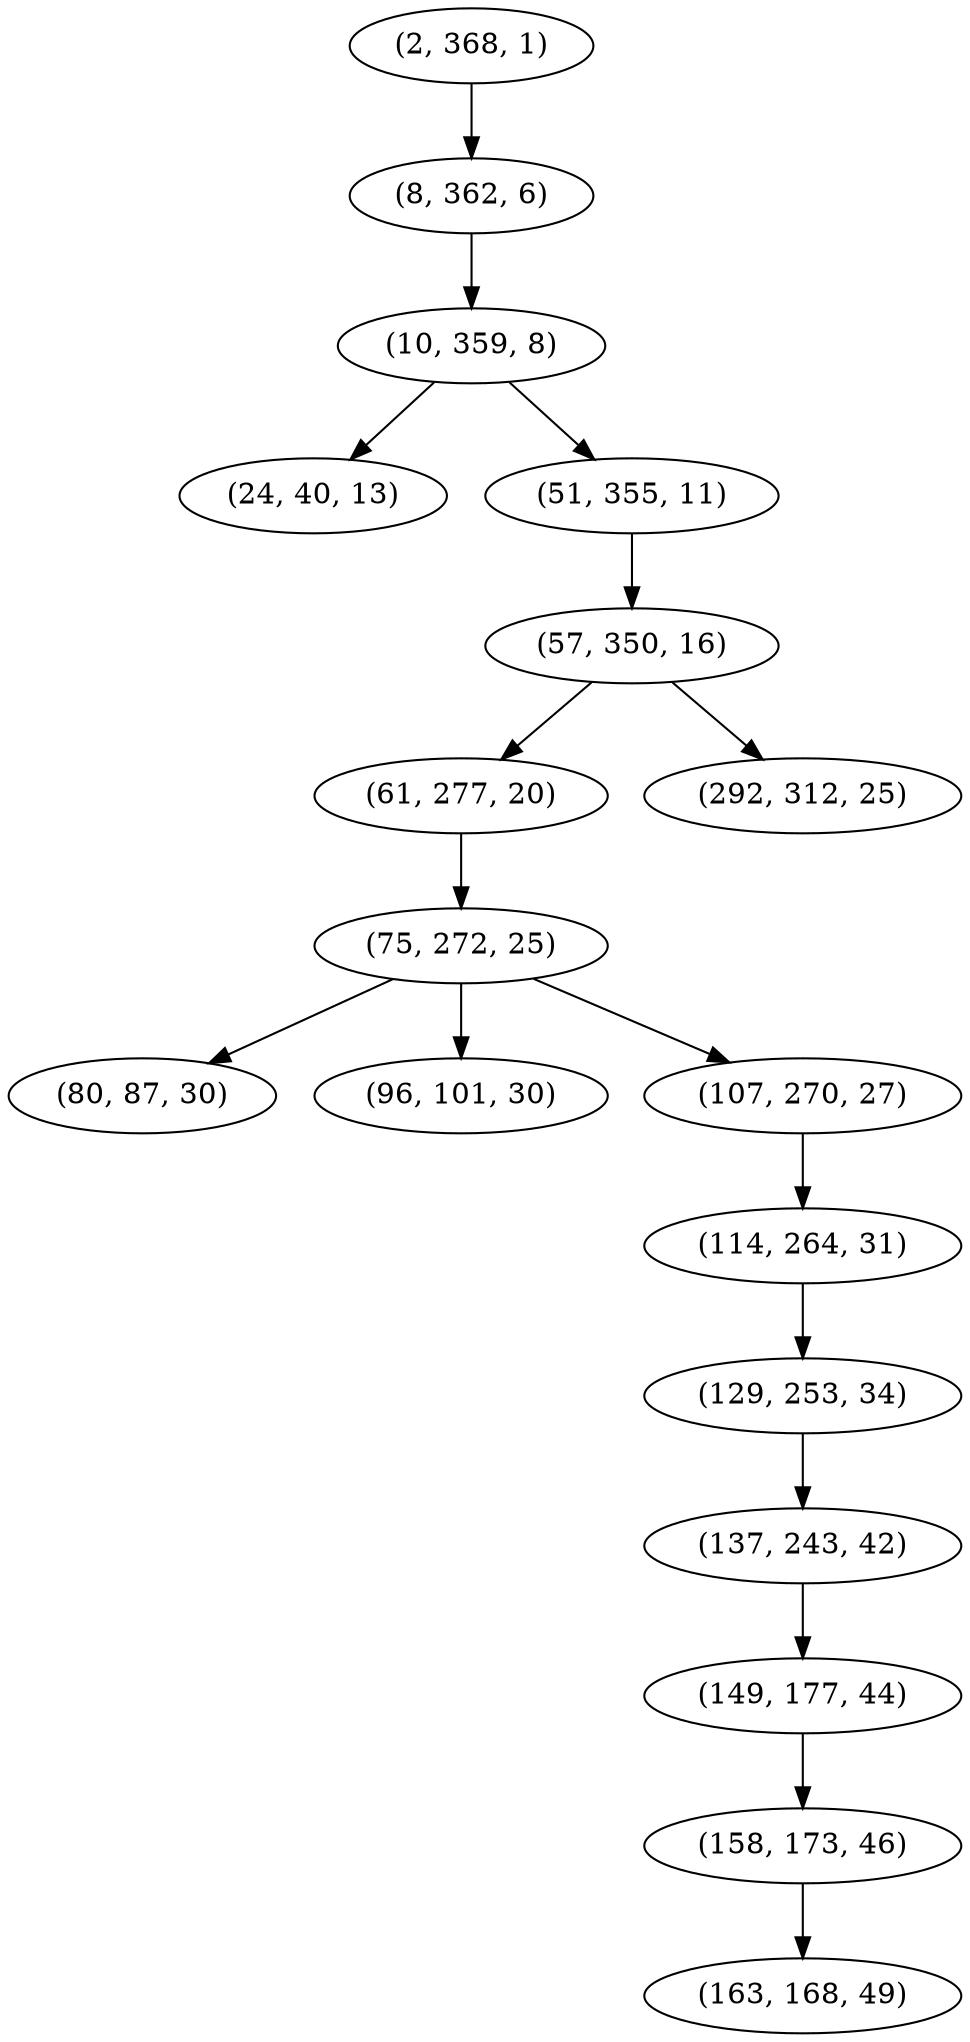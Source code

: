 digraph tree {
    "(2, 368, 1)";
    "(8, 362, 6)";
    "(10, 359, 8)";
    "(24, 40, 13)";
    "(51, 355, 11)";
    "(57, 350, 16)";
    "(61, 277, 20)";
    "(75, 272, 25)";
    "(80, 87, 30)";
    "(96, 101, 30)";
    "(107, 270, 27)";
    "(114, 264, 31)";
    "(129, 253, 34)";
    "(137, 243, 42)";
    "(149, 177, 44)";
    "(158, 173, 46)";
    "(163, 168, 49)";
    "(292, 312, 25)";
    "(2, 368, 1)" -> "(8, 362, 6)";
    "(8, 362, 6)" -> "(10, 359, 8)";
    "(10, 359, 8)" -> "(24, 40, 13)";
    "(10, 359, 8)" -> "(51, 355, 11)";
    "(51, 355, 11)" -> "(57, 350, 16)";
    "(57, 350, 16)" -> "(61, 277, 20)";
    "(57, 350, 16)" -> "(292, 312, 25)";
    "(61, 277, 20)" -> "(75, 272, 25)";
    "(75, 272, 25)" -> "(80, 87, 30)";
    "(75, 272, 25)" -> "(96, 101, 30)";
    "(75, 272, 25)" -> "(107, 270, 27)";
    "(107, 270, 27)" -> "(114, 264, 31)";
    "(114, 264, 31)" -> "(129, 253, 34)";
    "(129, 253, 34)" -> "(137, 243, 42)";
    "(137, 243, 42)" -> "(149, 177, 44)";
    "(149, 177, 44)" -> "(158, 173, 46)";
    "(158, 173, 46)" -> "(163, 168, 49)";
}

